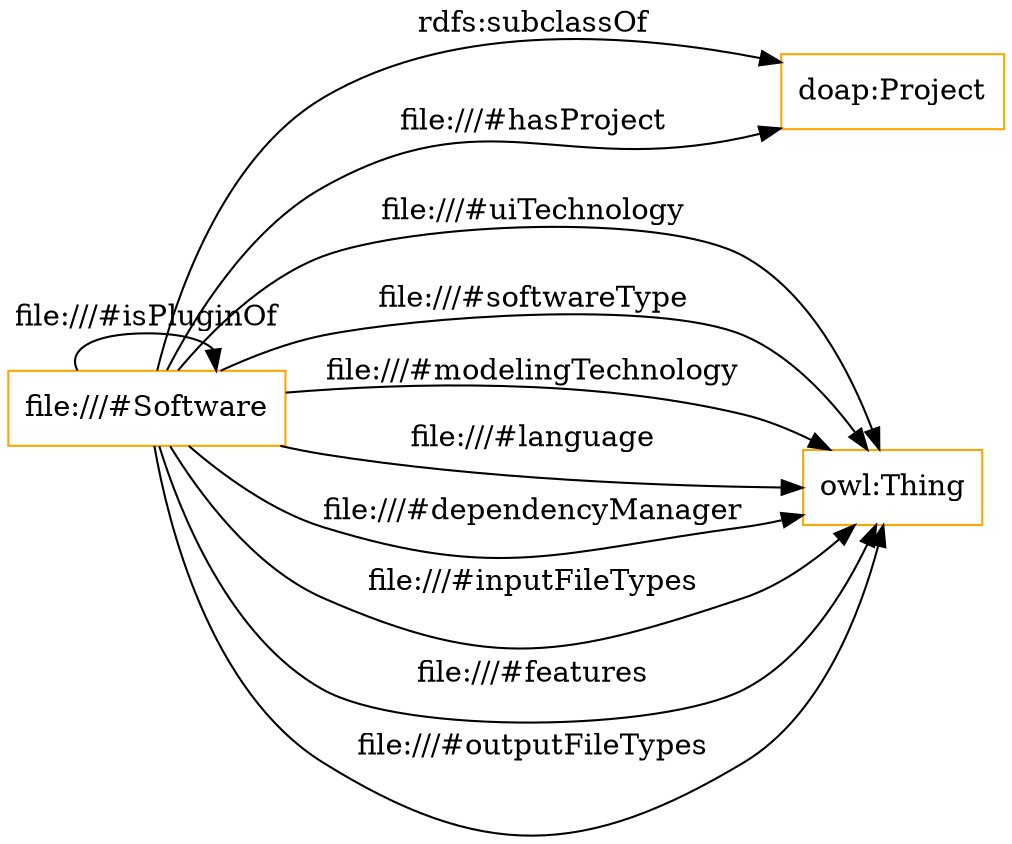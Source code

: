 digraph ar2dtool_diagram { 
rankdir=LR;
size="1501"
node [shape = rectangle, color="orange"]; "file:///#Software" ; /*classes style*/
	"file:///#Software" -> "doap:Project" [ label = "rdfs:subclassOf" ];
	"file:///#Software" -> "owl:Thing" [ label = "file:///#uiTechnology" ];
	"file:///#Software" -> "owl:Thing" [ label = "file:///#softwareType" ];
	"file:///#Software" -> "owl:Thing" [ label = "file:///#modelingTechnology" ];
	"file:///#Software" -> "owl:Thing" [ label = "file:///#language" ];
	"file:///#Software" -> "owl:Thing" [ label = "file:///#dependencyManager" ];
	"file:///#Software" -> "owl:Thing" [ label = "file:///#inputFileTypes" ];
	"file:///#Software" -> "owl:Thing" [ label = "file:///#features" ];
	"file:///#Software" -> "file:///#Software" [ label = "file:///#isPluginOf" ];
	"file:///#Software" -> "doap:Project" [ label = "file:///#hasProject" ];
	"file:///#Software" -> "owl:Thing" [ label = "file:///#outputFileTypes" ];

}
